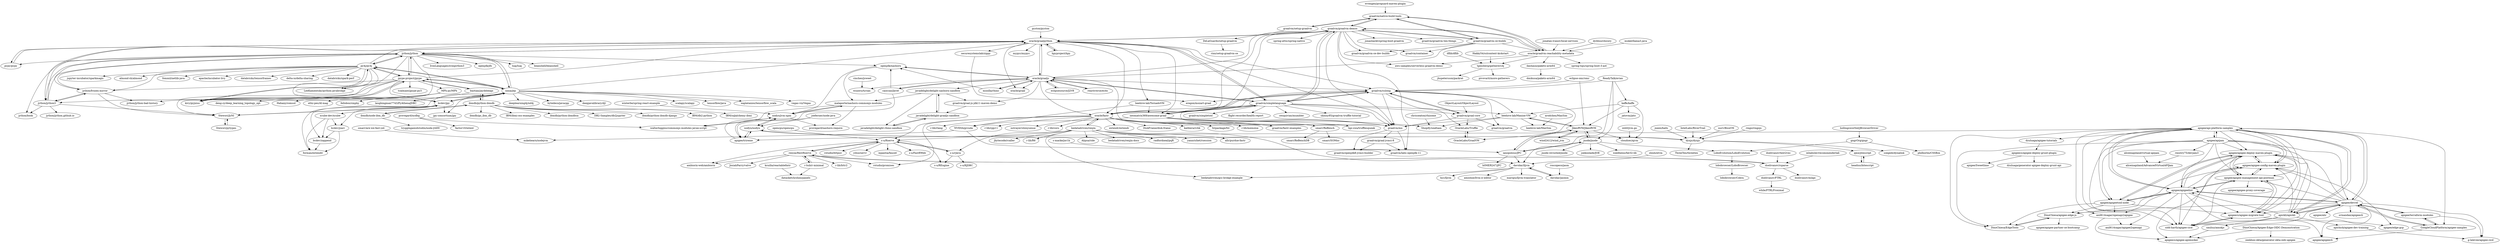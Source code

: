 digraph G {
"wvengen/proguard-maven-plugin" -> "graalvm/native-build-tools" ["e"=1]
"py4j/py4j" -> "jpype-project/jpype"
"py4j/py4j" -> "ninia/jep"
"py4j/py4j" -> "kivy/pyjnius" ["e"=1]
"py4j/py4j" -> "bcdev/jpy"
"py4j/py4j" -> "jython/frozen-mirror"
"py4j/py4j" -> "oracle/graalpython"
"py4j/py4j" -> "almond-sh/almond" ["e"=1]
"py4j/py4j" -> "jython/jython"
"py4j/py4j" -> "fommil/netlib-java" ["e"=1]
"py4j/py4j" -> "apache/incubator-livy" ["e"=1]
"py4j/py4j" -> "LeeKamentsky/python-javabridge"
"py4j/py4j" -> "databricks/tensorframes" ["e"=1]
"py4j/py4j" -> "delta-io/delta-sharing" ["e"=1]
"py4j/py4j" -> "databricks/spark-perf" ["e"=1]
"py4j/py4j" -> "jupyter-incubator/sparkmagic" ["e"=1]
"mozilla/rhino" -> "oracle/graaljs" ["e"=1]
"mozilla/rhino" -> "openjdk/nashorn" ["e"=1]
"baztian/jaydebeapi" -> "jpype-project/jpype"
"baztian/jaydebeapi" -> "laughingman7743/PyAthenaJDBC" ["e"=1]
"baztian/jaydebeapi" -> "ibmdb/python-ibmdb"
"oracle/graaljs" -> "oracle/graalpython"
"oracle/graaljs" -> "openjdk/nashorn"
"oracle/graaljs" -> "reactiverse/es4x" ["e"=1]
"oracle/graaljs" -> "graalvm/simplelanguage"
"oracle/graaljs" -> "eclipsesource/J2V8" ["e"=1]
"oracle/graaljs" -> "mozilla/rhino" ["e"=1]
"oracle/graaljs" -> "oracle/graal" ["e"=1]
"oracle/graaljs" -> "caoccao/Javet" ["e"=1]
"oracle/graaljs" -> "oracle/fastr"
"oracle/graaljs" -> "graalvm/graal-js-jdk11-maven-demo"
"oracle/graaljs" -> "graalvm/mx"
"oracle/graaljs" -> "graalvm/graalvm-demos"
"oracle/graaljs" -> "wizawu/tyrian"
"oracle/graaljs" -> "javadelight/delight-nashorn-sandbox"
"oracle/graaljs" -> "graalvm/sulong"
"dflib/dflib" -> "tginsberg/gatherers4j" ["e"=1]
"opencpu/opencpu" -> "s-u/Rserve" ["e"=1]
"jneen/balls" -> "dynjs/dynjs" ["e"=1]
"ninia/jep" -> "bcdev/jpy"
"ninia/jep" -> "py4j/py4j"
"ninia/jep" -> "scalapy/scalapy" ["e"=1]
"ninia/jep" -> "jpype-project/jpype"
"ninia/jep" -> "kivy/pyjnius" ["e"=1]
"ninia/jep" -> "jython/jython"
"ninia/jep" -> "Stewori/JyNI"
"ninia/jep" -> "oracle/graalpython"
"ninia/jep" -> "jpy-consortium/jpy"
"ninia/jep" -> "tensorflow/java" ["e"=1]
"ninia/jep" -> "eaplatanios/tensorflow_scala" ["e"=1]
"ninia/jep" -> "vegas-viz/Vegas" ["e"=1]
"ninia/jep" -> "deeplearning4j/nd4j" ["e"=1]
"ninia/jep" -> "bytedeco/javacpp" ["e"=1]
"ninia/jep" -> "deepjavalibrary/djl" ["e"=1]
"Stewori/JyNI" -> "bcdev/jpy"
"Stewori/JyNI" -> "Stewori/pytypes" ["e"=1]
"reactiverse/es4x" -> "oracle/graaljs" ["e"=1]
"bcdev/jpy" -> "bcdev/jzarr"
"bcdev/jpy" -> "forman/extendit"
"bcdev/jpy" -> "Stewori/JyNI"
"bcdev/jpy" -> "bcdev/zappend"
"bcdev/jpy" -> "jpy-consortium/jpy"
"bcdev/jpy" -> "xcube-dev/xcube" ["e"=1]
"bcdev/jpy" -> "ninia/jep"
"rexyai/RestRserve" -> "s-u/Rserve"
"rexyai/RestRserve" -> "dselivanov/rsparse"
"rexyai/RestRserve" -> "ambiorix-web/ambiorix" ["e"=1]
"rexyai/RestRserve" -> "r-hub/r-minimal"
"rexyai/RestRserve" -> "r-lib/httr2" ["e"=1]
"rexyai/RestRserve" -> "rstudio/promises" ["e"=1]
"rexyai/RestRserve" -> "JosiahParry/valve" ["e"=1]
"hpyproject/hpy" -> "oracle/graalpython" ["e"=1]
"oracle/graalpython" -> "oracle/graaljs"
"oracle/graalpython" -> "jython/jython3"
"oracle/graalpython" -> "oracle/fastr"
"oracle/graalpython" -> "graalvm/sulong"
"oracle/graalpython" -> "graalvm/simplelanguage"
"oracle/graalpython" -> "jython/jython"
"oracle/graalpython" -> "hpyproject/hpy" ["e"=1]
"oracle/graalpython" -> "securesystemslab/zippy"
"oracle/graalpython" -> "neomatrix369/awesome-graal"
"oracle/graalpython" -> "graalvm/mx"
"oracle/graalpython" -> "beehive-lab/TornadoVM" ["e"=1]
"oracle/graalpython" -> "graalvm/graalvm-demos"
"oracle/graalpython" -> "oracle/graal" ["e"=1]
"oracle/graalpython" -> "mypyc/mypyc" ["e"=1]
"oracle/graalpython" -> "pypy/pypy" ["e"=1]
"kaffe/kaffe" -> "jatovm/jato"
"kaffe/kaffe" -> "JikesRVM/JikesRVM"
"kaffe/kaffe" -> "beehive-lab/Maxine-VM"
"kaffe/kaffe" -> "cloudsec/ajvm"
"jnode/jnode" -> "ianopolous/JPC"
"jnode/jnode" -> "jnode-revisited/jnode"
"jnode/jnode" -> "JikesRVM/JikesRVM"
"jnode/jnode" -> "joekoolade/JOE"
"jnode/jnode" -> "LoboEvolution/LoboEvolution"
"jnode/jnode" -> "waldheinz/fat32-lib"
"qmx/jitescript" -> "headius/bitescript"
"beehive-lab/TornadoVM" -> "NVIDIA/grcuda" ["e"=1]
"beehive-lab/TornadoVM" -> "neomatrix369/awesome-graal" ["e"=1]
"s-u/Rserve" -> "rexyai/RestRserve"
"s-u/Rserve" -> "s-u/REngine"
"s-u/Rserve" -> "s-u/rJava"
"s-u/Rserve" -> "rstudio/httpuv" ["e"=1]
"s-u/Rserve" -> "yihui/servr" ["e"=1]
"s-u/Rserve" -> "ixpantia/faucet" ["e"=1]
"s-u/Rserve" -> "ambiorix-web/ambiorix" ["e"=1]
"s-u/Rserve" -> "s-u/FastRWeb"
"ObjectLayout/ObjectLayout" -> "graalvm/graal-core" ["e"=1]
"graalvm/graalvm-demos" -> "graalvm/native-build-tools"
"graalvm/graalvm-demos" -> "neomatrix369/awesome-graal"
"graalvm/graalvm-demos" -> "graalvm/mx"
"graalvm/graalvm-demos" -> "graalvm/simplelanguage"
"graalvm/graalvm-demos" -> "oracle/graalvm-reachability-metadata"
"graalvm/graalvm-demos" -> "graalvm/graalvm-ce-dev-builds"
"graalvm/graalvm-demos" -> "graalvm/graalvm-ce-builds" ["e"=1]
"graalvm/graalvm-demos" -> "jonashackt/spring-boot-graalvm"
"graalvm/graalvm-demos" -> "oracle/fastr"
"graalvm/graalvm-demos" -> "graalvm/labs-openjdk-11"
"graalvm/graalvm-demos" -> "graalvm/container"
"graalvm/graalvm-demos" -> "oracle/graalpython"
"graalvm/graalvm-demos" -> "graalvm/graalvm-ten-things"
"graalvm/graalvm-demos" -> "spring-attic/spring-native" ["e"=1]
"graalvm/graalvm-demos" -> "aws-samples/serverless-graalvm-demo" ["e"=1]
"s-u/rJava" -> "s-u/Rserve"
"s-u/rJava" -> "s-u/RJDBC"
"s-u/rJava" -> "s-u/REngine"
"ibmdb/node-ibm_db" -> "tryggingamidstodin/node-jt400"
"ibmdb/node-ibm_db" -> "ibmdb/python-ibmdb"
"apigee/apigee-deploy-maven-plugin" -> "apigee/apigee-config-maven-plugin"
"apigee/apigee-deploy-maven-plugin" -> "apigee/apigeelint"
"apigee/apigee-deploy-maven-plugin" -> "apigee/apigeetool-node"
"apigee/apigee-deploy-maven-plugin" -> "apigee/apigee-management-api-postman"
"apigee/apigee-deploy-maven-plugin" -> "sidd-harth/apigee-cicd"
"apigee/apigee-deploy-maven-plugin" -> "apigeecs/apigee-migrate-tool"
"smarr/ReBench" -> "smarr/SOMns"
"smarr/ReBench" -> "smarr/ReBenchDB"
"xcube-dev/xcube" -> "bcdev/zappend" ["e"=1]
"xcube-dev/xcube" -> "bcdev/jzarr" ["e"=1]
"xcube-dev/xcube" -> "forman/extendit" ["e"=1]
"nodyn/jvm-npm" -> "malaporte/nashorn-commonjs-modules"
"nodyn/jvm-npm" -> "walterhiggins/commonjs-modules-javax-script"
"nodyn/jvm-npm" -> "nodyn/nodyn"
"nodyn/jvm-npm" -> "provegard/nashorn-require"
"sidd-harth/apigee-cicd" -> "apigeecs/apigee-migrate-tool"
"graalvm/graal-js-jdk11-maven-demo" -> "javadelight/delight-graaljs-sandbox"
"wind2412/wind_jvm" -> "JikesRVM/JikesRVM" ["e"=1]
"aliceinapiland/virtual-apijam" -> "aliceinapiland/AdvancedVirtualAPIJam"
"bcdev/jzarr" -> "forman/extendit"
"bcdev/jzarr" -> "bcdev/zappend"
"javadelight/delight-graaljs-sandbox" -> "javadelight/delight-rhino-sandbox"
"javadelight/delight-graaljs-sandbox" -> "javadelight/delight-nashorn-sandbox"
"graalvm/graal-jvmci-8" -> "graalvm/openjdk8-jvmci-builder"
"graalvm/graal-jvmci-8" -> "graalvm/labs-openjdk-11"
"apichick/apigee-dev-training" -> "g-lalevee/apigee-cicd"
"LoboEvolution/LoboEvolution" -> "lobobrowser/LoboBrowser"
"graalvm/graalvm-ce-builds" -> "graalvm/native-build-tools" ["e"=1]
"graalvm/graalvm-ce-builds" -> "graalvm/graalvm-demos" ["e"=1]
"graalvm/graalvm-ce-builds" -> "graalvm/container" ["e"=1]
"graalvm/graalvm-ce-builds" -> "graalvm/graalvm-ce-dev-builds" ["e"=1]
"graalvm/graalvm-ce-builds" -> "oracle/graalvm-reachability-metadata" ["e"=1]
"graalvm/graalvm-ce-builds" -> "oracle/graaljs" ["e"=1]
"hollingsworthd/jBrowserDriver" -> "gngrOrg/gngr" ["e"=1]
"zxh0/jvm.go" -> "cloudsec/ajvm" ["e"=1]
"jython/jython" -> "jython/jython3"
"jython/jython" -> "jython/frozen-mirror"
"jython/jython" -> "oracle/graalpython"
"jython/jython" -> "ninia/jep"
"jython/jython" -> "jython/jython-bad-history"
"jython/jython" -> "IronLanguages/ironpython3" ["e"=1]
"jython/jython" -> "openjdk/jfx" ["e"=1]
"jython/jython" -> "jython/book"
"jython/jython" -> "luaj/luaj" ["e"=1]
"jython/jython" -> "kivy/pyjnius" ["e"=1]
"jython/jython" -> "jpype-project/jpype"
"jython/jython" -> "py4j/py4j"
"jython/jython" -> "openjdk/nashorn"
"jython/jython" -> "beanshell/beanshell" ["e"=1]
"jython/jython" -> "pypy/pypy" ["e"=1]
"IntelLabs/RiverTrail" -> "dynjs/dynjs" ["e"=1]
"Hakky54/sslcontext-kickstart" -> "tginsberg/gatherers4j" ["e"=1]
"r-hub/r-minimal" -> "rexyai/RestRserve"
"r-hub/r-minimal" -> "datasketch/shinypanels"
"MPh-py/MPh" -> "fellobos/cmphy"
"MPh-py/MPh" -> "deng-cy/deep_learning_topology_opt" ["e"=1]
"MPh-py/MPh" -> "Hahany/comsol"
"MPh-py/MPh" -> "ethz-pes/AI-mag" ["e"=1]
"apigee/apigeetool-node" -> "DinoChiesa/EdgeTools"
"apigee/apigeetool-node" -> "DinoChiesa/apigee-edge-js"
"apigee/apigeetool-node" -> "apigee/apigee-deploy-maven-plugin"
"apigee/apigeetool-node" -> "apigee/apigeelint"
"apigee/apigeetool-node" -> "anil614sagar/openapi2apigee"
"apigee/apigeetool-node" -> "apigeecs/apigee-migrate-tool"
"apigee/apigeetool-node" -> "apigee/apigee-config-maven-plugin"
"nurv/BicaVM" -> "dynjs/dynjs" ["e"=1]
"eclipsesource/J2V8" -> "oracle/graaljs" ["e"=1]
"jython/frozen-mirror" -> "jython/jython3"
"jython/frozen-mirror" -> "Stewori/JyNI"
"jython/frozen-mirror" -> "jython/jython"
"jython/frozen-mirror" -> "jython/jython-bad-history"
"NVIDIA/grcuda" -> "graalvm/labs-openjdk-11"
"NVIDIA/grcuda" -> "mikehearn/nodejvm"
"dynjs/dynjs" -> "nodyn/nodyn"
"dynjs/dynjs" -> "qmx/jitescript"
"dynjs/dynjs" -> "szegedi/dynalink"
"dynjs/dynjs" -> "ThreeTen/threeten"
"apickli/apickli" -> "apigee/apigee-deploy-maven-plugin"
"apickli/apickli" -> "apigee/api-platform-samples"
"apickli/apickli" -> "apigee/devrel"
"apickli/apickli" -> "apigee/apigeelint"
"apickli/apickli" -> "apigee/apigee-config-maven-plugin"
"apickli/apickli" -> "sauliuz/amokjs"
"apickli/apickli" -> "apichick/apigee-dev-training"
"apickli/apickli" -> "sidd-harth/apigee-cicd"
"apigee/devrel" -> "GoogleCloudPlatform/apigee-samples"
"apigee/devrel" -> "apigee/apigeelint"
"apigee/devrel" -> "apigee/apigeecli"
"apigee/devrel" -> "apigee/terraform-modules"
"apigee/devrel" -> "sidd-harth/apigee-cicd"
"apigee/devrel" -> "apigee/ahr"
"apigee/devrel" -> "DinoChiesa/apigee-edge-js"
"apigee/devrel" -> "apigee/apigee-management-api-postman"
"apigee/devrel" -> "apigeecs/apigee-migrate-tool"
"apigee/devrel" -> "apigee/api-platform-samples"
"apigee/devrel" -> "apigee/apigee-deploy-maven-plugin"
"apigee/devrel" -> "apigee/apigee-config-maven-plugin"
"apigee/devrel" -> "g-lalevee/apigee-cicd"
"apigee/devrel" -> "apickli/apickli"
"apigee/devrel" -> "srinandan/apigeecli"
"gngrOrg/gngr" -> "philborlin/CSSBox"
"gngrOrg/gngr" -> "LoboEvolution/LoboEvolution"
"dzuluaga/apigee-tutorials" -> "apigeecs/apigee-deploy-grunt-plugin"
"lobobrowser/LoboBrowser" -> "lobobrowser/Cobra"
"apigeecs/apigee-deploy-grunt-plugin" -> "apigee/Sweetlime"
"apigeecs/apigee-deploy-grunt-plugin" -> "dzuluaga/generator-apigee-deploy-grunt-api"
"OracleLabs/GraalVM" -> "OracleLabs/Truffle"
"DeLaGuardo/setup-graalvm" -> "rinx/setup-graalvm-ce"
"cincheo/jsweet" -> "wizawu/tyrian" ["e"=1]
"kcuilla/reactablefmtr" -> "datasketch/shinypanels" ["e"=1]
"pyston/pyston" -> "oracle/graalpython" ["e"=1]
"joeferner/node-java" -> "apigee/trireme" ["e"=1]
"joeferner/node-java" -> "nodyn/nodyn" ["e"=1]
"openjdk/nashorn" -> "oracle/graaljs"
"openjdk/nashorn" -> "nodyn/jvm-npm"
"openjdk/nashorn" -> "malaporte/nashorn-commonjs-modules"
"chrisseaton/rhizome" -> "Shopify/seafoam" ["e"=1]
"winterbe/spring-react-example" -> "nodyn/jvm-npm" ["e"=1]
"ibmdb/python-ibmdb" -> "ibmdb/python-ibmdbsa"
"ibmdb/python-ibmdb" -> "DB2-Samples/db2jupyter"
"ibmdb/python-ibmdb" -> "ibmdb/python-ibmdb-django"
"ibmdb/python-ibmdb" -> "ibmdb/node-ibm_db"
"ibmdb/python-ibmdb" -> "IBM/db2-python"
"ibmdb/python-ibmdb" -> "IBM/sqlalchemy-ibmi"
"ibmdb/python-ibmdb" -> "ibmdb/go_ibm_db" ["e"=1]
"ibmdb/python-ibmdb" -> "IBM/ibmi-oss-examples" ["e"=1]
"ibmdb/python-ibmdb" -> "baztian/jaydebeapi"
"jonatan-ivanov/local-services" -> "oracle/graalvm-reachability-metadata" ["e"=1]
"jython/jython3" -> "jython/frozen-mirror"
"jython/jython3" -> "jython/jython"
"jython/jython3" -> "jython/book"
"jython/jython3" -> "Stewori/JyNI"
"jython/jython3" -> "oracle/graalpython"
"jython/jython3" -> "jython/jython.github.io" ["e"=1]
"davidar/jasmin" -> "davidar/lljvm"
"davidar/lljvm" -> "davidar/jasmin"
"davidar/lljvm" -> "maropu/lljvm-translator"
"davidar/lljvm" -> "hyc/lljvm"
"davidar/lljvm" -> "bedatadriven/gcc-bridge-example"
"davidar/lljvm" -> "amishne/llvm-ir-editor"
"caoccao/Javet" -> "oracle/graaljs" ["e"=1]
"caoccao/Javet" -> "openjdk/nashorn" ["e"=1]
"caoccao/Javet" -> "apigee/trireme" ["e"=1]
"graalvm/native-build-tools" -> "oracle/graalvm-reachability-metadata"
"graalvm/native-build-tools" -> "graalvm/setup-graalvm"
"graalvm/native-build-tools" -> "graalvm/graalvm-demos"
"graalvm/native-build-tools" -> "graalvm/graalvm-ce-builds" ["e"=1]
"graalvm/simplelanguage" -> "graalvm/sulong"
"graalvm/simplelanguage" -> "graalvm/mx"
"graalvm/simplelanguage" -> "cesquivias/mumbler"
"graalvm/simplelanguage" -> "neomatrix369/awesome-graal"
"graalvm/simplelanguage" -> "skinny85/graalvm-truffle-tutorial"
"graalvm/simplelanguage" -> "graalvm/graal-core"
"graalvm/simplelanguage" -> "oracle/graaljs"
"graalvm/simplelanguage" -> "graalvm/graalvm-demos"
"graalvm/simplelanguage" -> "graalvm/simpletool"
"graalvm/simplelanguage" -> "oracle/graalpython"
"graalvm/simplelanguage" -> "oracle/fastr"
"graalvm/simplelanguage" -> "flight-recorder/health-report" ["e"=1]
"graalvm/simplelanguage" -> "beehive-lab/Maxine-VM"
"graalvm/simplelanguage" -> "hpi-swa/trufflesqueak" ["e"=1]
"headius/bitescript" -> "qmx/jitescript"
"apigeecs/apigee-migrate-tool" -> "sidd-harth/apigee-cicd"
"apigeecs/apigee-migrate-tool" -> "apigee/apigee-management-api-postman"
"apigeecs/apigee-migrate-tool" -> "apigee/edge-gcp"
"sauliuz/amokjs" -> "apigeecs/apigee-apimocker"
"DinoChiesa/EdgeTools" -> "DinoChiesa/apigee-edge-js"
"OracleLabs/Truffle" -> "OracleLabs/GraalVM"
"dashaun/paketo-arm64" -> "dmikusa/paketo-arm64"
"JikesRVM/JikesRVM" -> "beehive-lab/Maxine-VM"
"JikesRVM/JikesRVM" -> "wind2412/wind_jvm" ["e"=1]
"JikesRVM/JikesRVM" -> "ianopolous/JPC"
"JikesRVM/JikesRVM" -> "jnode/jnode"
"JikesRVM/JikesRVM" -> "cloudsec/ajvm"
"apigee/apigee-management-api-postman" -> "apigeecs/apigee-migrate-tool"
"apigee/apigee-management-api-postman" -> "apigee/apigee-config-maven-plugin"
"apigee/apigee-management-api-postman" -> "apigee/apigee-proxy-coverage"
"apigee/apigee-management-api-postman" -> "apigee/apigee-deploy-maven-plugin"
"apigee/apigee-management-api-postman" -> "apigee/apigeelint"
"apigee/apigee-management-api-postman" -> "sidd-harth/apigee-cicd"
"dselivanov/text2vec" -> "dselivanov/rsparse" ["e"=1]
"ReadyTalk/avian" -> "graalvm/sulong" ["e"=1]
"ReadyTalk/avian" -> "kaffe/kaffe" ["e"=1]
"ReadyTalk/avian" -> "jnode/jnode" ["e"=1]
"ReadyTalk/avian" -> "davidar/lljvm" ["e"=1]
"smarr/are-we-fast-yet" -> "mikehearn/nodejvm"
"nodyn/nodyn" -> "dynjs/dynjs"
"nodyn/nodyn" -> "nodyn/jvm-npm"
"nodyn/nodyn" -> "apigee/trireme"
"graalvm/sulong" -> "graalvm/graal-core"
"graalvm/sulong" -> "graalvm/graalvm"
"graalvm/sulong" -> "graalvm/simplelanguage"
"graalvm/sulong" -> "OracleLabs/Truffle"
"graalvm/sulong" -> "OracleLabs/GraalVM"
"graalvm/sulong" -> "graalvm/mx"
"graalvm/sulong" -> "oracle/fastr"
"graalvm/sulong" -> "neomatrix369/awesome-graal"
"graalvm/sulong" -> "eregon/mozart-graal"
"graalvm/sulong" -> "beehive-lab/Maxine-VM"
"roscopeco/jasm" -> "davidar/jasmin"
"javadelight/delight-nashorn-sandbox" -> "javadelight/delight-graaljs-sandbox"
"javadelight/delight-nashorn-sandbox" -> "malaporte/nashorn-commonjs-modules"
"javadelight/delight-nashorn-sandbox" -> "graalvm/graal-js-jdk11-maven-demo"
"javadelight/delight-nashorn-sandbox" -> "javadelight/delight-rhino-sandbox"
"graalvm/setup-graalvm" -> "DeLaGuardo/setup-graalvm"
"graalvm/setup-graalvm" -> "graalvm/native-build-tools"
"oracle/fastr" -> "r-lib/coro" ["e"=1]
"oracle/fastr" -> "extendr/extendr" ["e"=1]
"oracle/fastr" -> "graalvm/fastr-examples"
"oracle/fastr" -> "graalvm/sulong"
"oracle/fastr" -> "DiskFrame/disk.frame" ["e"=1]
"oracle/fastr" -> "kalibera/rchk"
"oracle/fastr" -> "fstpackage/fst" ["e"=1]
"oracle/fastr" -> "r-lib/memoise" ["e"=1]
"oracle/fastr" -> "bedatadriven/renjin"
"oracle/fastr" -> "rstudio/promises" ["e"=1]
"oracle/fastr" -> "graalvm/mx"
"oracle/fastr" -> "r-lib/rlang" ["e"=1]
"oracle/fastr" -> "r-lib/cpp11" ["e"=1]
"oracle/fastr" -> "nstrayer/shinysense" ["e"=1]
"oracle/fastr" -> "s-u/Rserve"
"ianopolous/JPC" -> "jnode/jnode"
"ianopolous/JPC" -> "h0MER247/jPC"
"ianopolous/JPC" -> "JikesRVM/JikesRVM"
"ianopolous/JPC" -> "davidar/lljvm"
"apigee/terraform-modules" -> "GoogleCloudPlatform/apigee-samples"
"apigee/terraform-modules" -> "apigee/devrel"
"apigee/terraform-modules" -> "g-lalevee/apigee-cicd"
"javadelight/delight-rhino-sandbox" -> "javadelight/delight-graaljs-sandbox"
"anil614sagar/openapi2apigee" -> "anil614sagar/apigee2openapi"
"anil614sagar/openapi2apigee" -> "apigeecs/apigee-apimocker"
"kivy/pyjnius" -> "jpype-project/jpype" ["e"=1]
"kivy/pyjnius" -> "py4j/py4j" ["e"=1]
"kivy/pyjnius" -> "ninia/jep" ["e"=1]
"jpype-project/jpype" -> "py4j/py4j"
"jpype-project/jpype" -> "kivy/pyjnius" ["e"=1]
"jpype-project/jpype" -> "baztian/jaydebeapi"
"jpype-project/jpype" -> "ninia/jep"
"jpype-project/jpype" -> "LeeKamentsky/python-javabridge"
"jpype-project/jpype" -> "bcdev/jpy"
"jpype-project/jpype" -> "jython/jython3"
"jpype-project/jpype" -> "jython/frozen-mirror"
"jpype-project/jpype" -> "tcalmant/jpype-py3"
"jpype-project/jpype" -> "Stewori/JyNI"
"jpype-project/jpype" -> "oracle/graalpython"
"jpype-project/jpype" -> "MPh-py/MPh"
"jpype-project/jpype" -> "jython/jython"
"GoogleCloudPlatform/apigee-samples" -> "apigee/devrel"
"GoogleCloudPlatform/apigee-samples" -> "apigee/terraform-modules"
"GoogleCloudPlatform/apigee-samples" -> "apigee/apigeecli"
"eclipse-omr/omr" -> "graalvm/sulong" ["e"=1]
"eclipse-omr/omr" -> "JikesRVM/JikesRVM" ["e"=1]
"graalvm/mx" -> "graalvm/openjdk8-jvmci-builder"
"graalvm/mx" -> "graalvm/graal-jvmci-8"
"graalvm/mx" -> "graalvm/labs-openjdk-11"
"ringo/ringojs" -> "dynjs/dynjs" ["e"=1]
"oracle/graalvm-reachability-metadata" -> "graalvm/native-build-tools"
"oracle/graalvm-reachability-metadata" -> "dashaun/paketo-arm64"
"oracle/graalvm-reachability-metadata" -> "graalvm/graalvm-demos"
"oracle/graalvm-reachability-metadata" -> "tginsberg/gatherers4j"
"oracle/graalvm-reachability-metadata" -> "spring-tips/spring-boot-3-aot"
"oracle/graalvm-reachability-metadata" -> "aws-samples/serverless-graalvm-demo" ["e"=1]
"mhahsler/recommenderlab" -> "dselivanov/rsparse"
"apigee/api-platform-samples" -> "apigee/devrel"
"apigee/api-platform-samples" -> "apigee/apigeelint"
"apigee/api-platform-samples" -> "apigee/apigee-deploy-maven-plugin"
"apigee/api-platform-samples" -> "apickli/apickli"
"apigee/api-platform-samples" -> "apigee/apigee-config-maven-plugin"
"apigee/api-platform-samples" -> "apigeecs/apigee-migrate-tool"
"apigee/api-platform-samples" -> "apigee/apijam"
"apigee/api-platform-samples" -> "apigee/apigee-management-api-postman"
"apigee/api-platform-samples" -> "apigee/apigeetool-node"
"apigee/api-platform-samples" -> "dzuluaga/apigee-tutorials"
"apigee/api-platform-samples" -> "DinoChiesa/EdgeTools"
"apigee/api-platform-samples" -> "GoogleCloudPlatform/apigee-samples"
"apigee/api-platform-samples" -> "anil614sagar/openapi2apigee"
"apigee/api-platform-samples" -> "sidd-harth/apigee-cicd"
"apigee/api-platform-samples" -> "apigee/trireme"
"graalvm/graal-core" -> "graalvm/sulong"
"graalvm/graal-core" -> "graalvm/graalvm"
"graalvm/graal-core" -> "graalvm/mx"
"graalvm/graal-core" -> "OracleLabs/Truffle"
"malaporte/nashorn-commonjs-modules" -> "nodyn/jvm-npm"
"malaporte/nashorn-commonjs-modules" -> "walterhiggins/commonjs-modules-javax-script"
"malaporte/nashorn-commonjs-modules" -> "provegard/nashorn-require"
"apigee/apigee-config-maven-plugin" -> "apigee/apigee-deploy-maven-plugin"
"apigee/apigee-config-maven-plugin" -> "apigee/apigee-management-api-postman"
"apigee/apigee-config-maven-plugin" -> "apigeecs/apigee-apimocker"
"apigee/apigee-config-maven-plugin" -> "apigee/edge-gcp"
"apigee/apigeelint" -> "apigee/apigee-deploy-maven-plugin"
"apigee/apigeelint" -> "apigee/devrel"
"apigee/apigeelint" -> "apigee/apigeetool-node"
"apigee/apigeelint" -> "apigee/apigee-config-maven-plugin"
"apigee/apigeelint" -> "apigee/apigee-management-api-postman"
"apigee/apigeelint" -> "apigeecs/apigee-migrate-tool"
"apigee/apigeelint" -> "sidd-harth/apigee-cicd"
"apigee/apigeelint" -> "DinoChiesa/apigee-edge-js"
"apigee/apigeelint" -> "apigee/apigeecli"
"apigee/apigeelint" -> "anil614sagar/openapi2apigee"
"apigee/apigeelint" -> "anil614sagar/apigee2openapi"
"apigee/apigeelint" -> "apigee/api-platform-samples"
"shinh/elvm" -> "davidar/lljvm" ["e"=1]
"Stewori/pytypes" -> "Stewori/JyNI" ["e"=1]
"dylibso/chicory" -> "oracle/graalvm-reachability-metadata" ["e"=1]
"securesystemslab/zippy" -> "eregon/mozart-graal"
"DinoChiesa/Apigee-Edge-OIDC-Demonstration" -> "apigeecs/apigee-apimocker"
"DinoChiesa/Apigee-Edge-OIDC-Demonstration" -> "zeekhoo-okta/generator-okta-oidc-apigee"
"s-macke/jor1k" -> "ianopolous/JPC" ["e"=1]
"pypy/pypy" -> "oracle/graalpython" ["e"=1]
"mukel/llama3.java" -> "oracle/graalvm-reachability-metadata" ["e"=1]
"bedatadriven/renjin" -> "yannrichet/rsession"
"bedatadriven/renjin" -> "allr/purdue-fastr"
"bedatadriven/renjin" -> "s-u/Rserve"
"bedatadriven/renjin" -> "oracle/fastr"
"bedatadriven/renjin" -> "jbytecode/rcaller"
"bedatadriven/renjin" -> "s-u/rJava"
"bedatadriven/renjin" -> "r-lib/R6" ["e"=1]
"bedatadriven/renjin" -> "Alipsa/ride"
"bedatadriven/renjin" -> "bedatadriven/renjin-docs"
"bedatadriven/renjin" -> "bedatadriven/gcc-bridge-example"
"bedatadriven/renjin" -> "radfordneal/pqR"
"bedatadriven/renjin" -> "davidar/lljvm"
"apigee/trireme" -> "nodyn/nodyn"
"apigee/trireme" -> "nodyn/jvm-npm"
"bcdev/zappend" -> "forman/extendit"
"tginsberg/gatherers4j" -> "pivovarit/more-gatherers"
"tginsberg/gatherers4j" -> "jhspetersson/packrat"
"provegard/ncdbg" -> "factor10/intent"
"provegard/ncdbg" -> "walterhiggins/commonjs-modules-javax-script"
"dselivanov/FTRL" -> "while/FTRLProximal"
"DinoChiesa/apigee-edge-js" -> "DinoChiesa/EdgeTools"
"DinoChiesa/apigee-edge-js" -> "apigee/apigee-partner-se-bootcamp"
"beehive-lab/Maxine-VM" -> "JikesRVM/JikesRVM"
"beehive-lab/Maxine-VM" -> "graalvm/mx"
"beehive-lab/Maxine-VM" -> "beehive-lab/MaxSim"
"beehive-lab/Maxine-VM" -> "Shopify/seafoam"
"apigee/apijam" -> "apigee/api-platform-samples"
"apigee/apijam" -> "apigee/apigee-config-maven-plugin"
"apigee/apijam" -> "apigee/apigee-deploy-maven-plugin"
"apigee/apijam" -> "rmistry75/devjam3"
"apigee/apijam" -> "apigee/apigeetool-node"
"apigee/apijam" -> "DinoChiesa/EdgeTools"
"apigee/apijam" -> "apigee/devrel"
"apigee/apijam" -> "apickli/apickli"
"apigee/apijam" -> "apigee/apigeelint"
"apigee/apijam" -> "apigee/apigee-management-api-postman"
"apigee/apijam" -> "sidd-harth/apigee-cicd"
"arodchen/MaxSim" -> "beehive-lab/MaxSim"
"neomatrix369/awesome-graal" -> "Shopify/seafoam"
"neomatrix369/awesome-graal" -> "NVIDIA/grcuda"
"neomatrix369/awesome-graal" -> "graalvm/mx"
"neomatrix369/awesome-graal" -> "smarr/ReBench"
"neomatrix369/awesome-graal" -> "graalvm/fastr-examples"
"neomatrix369/awesome-graal" -> "hpi-swa/trufflesqueak" ["e"=1]
"neomatrix369/awesome-graal" -> "graalvm/simplelanguage"
"rmistry75/devjam3" -> "aliceinapiland/AdvancedVirtualAPIJam"
"dselivanov/rsparse" -> "dselivanov/FTRL"
"dselivanov/rsparse" -> "rexyai/RestRserve"
"dselivanov/rsparse" -> "dselivanov/mlapi"
"wvengen/proguard-maven-plugin" ["l"="-34.597,-12.53", "c"=535]
"graalvm/native-build-tools" ["l"="-2.063,10.577"]
"py4j/py4j" ["l"="-1.896,10.62"]
"jpype-project/jpype" ["l"="-1.89,10.656"]
"ninia/jep" ["l"="-1.92,10.645"]
"kivy/pyjnius" ["l"="41.714,20.764", "c"=1040]
"bcdev/jpy" ["l"="-1.923,10.684"]
"jython/frozen-mirror" ["l"="-1.948,10.637"]
"oracle/graalpython" ["l"="-1.942,10.546"]
"almond-sh/almond" ["l"="-2.79,18.698", "c"=38]
"jython/jython" ["l"="-1.928,10.594"]
"fommil/netlib-java" ["l"="-2.444,17.266", "c"=455]
"apache/incubator-livy" ["l"="-2.557,17.074", "c"=455]
"LeeKamentsky/python-javabridge" ["l"="-1.854,10.641"]
"databricks/tensorframes" ["l"="-2.607,17.167", "c"=455]
"delta-io/delta-sharing" ["l"="-1.665,17.562", "c"=1046]
"databricks/spark-perf" ["l"="-2.486,14.764", "c"=43]
"jupyter-incubator/sparkmagic" ["l"="-2.639,17.119", "c"=455]
"mozilla/rhino" ["l"="56.987,-12.169", "c"=216]
"oracle/graaljs" ["l"="-1.968,10.447"]
"openjdk/nashorn" ["l"="-1.991,10.404"]
"baztian/jaydebeapi" ["l"="-1.864,10.733"]
"laughingman7743/PyAthenaJDBC" ["l"="11.654,-2.758", "c"=873]
"ibmdb/python-ibmdb" ["l"="-1.846,10.791"]
"reactiverse/es4x" ["l"="-5.25,11.704", "c"=928]
"graalvm/simplelanguage" ["l"="-1.975,10.486"]
"eclipsesource/J2V8" ["l"="57.058,-12.098", "c"=216]
"oracle/graal" ["l"="-2.649,11.987", "c"=15]
"caoccao/Javet" ["l"="56.898,-12.143", "c"=216]
"oracle/fastr" ["l"="-1.915,10.443"]
"graalvm/graal-js-jdk11-maven-demo" ["l"="-1.969,10.38"]
"graalvm/mx" ["l"="-1.959,10.496"]
"graalvm/graalvm-demos" ["l"="-2.005,10.528"]
"wizawu/tyrian" ["l"="-1.94,10.401"]
"javadelight/delight-nashorn-sandbox" ["l"="-1.993,10.361"]
"graalvm/sulong" ["l"="-1.935,10.475"]
"dflib/dflib" ["l"="-5.215,10.781", "c"=452]
"tginsberg/gatherers4j" ["l"="-2.148,10.56"]
"opencpu/opencpu" ["l"="40.524,35.238", "c"=51]
"s-u/Rserve" ["l"="-1.808,10.364"]
"jneen/balls" ["l"="2.532,-35.662", "c"=171]
"dynjs/dynjs" ["l"="-2.094,10.168"]
"scalapy/scalapy" ["l"="-2.721,18.848", "c"=38]
"Stewori/JyNI" ["l"="-1.94,10.666"]
"jpy-consortium/jpy" ["l"="-1.903,10.695"]
"tensorflow/java" ["l"="-5.748,15.333", "c"=1161]
"eaplatanios/tensorflow_scala" ["l"="-2.795,18.718", "c"=38]
"vegas-viz/Vegas" ["l"="-2.829,18.736", "c"=38]
"deeplearning4j/nd4j" ["l"="-5.295,10.622", "c"=452]
"bytedeco/javacpp" ["l"="-5.456,10.65", "c"=452]
"deepjavalibrary/djl" ["l"="45.833,2.384", "c"=574]
"Stewori/pytypes" ["l"="45.149,21.359", "c"=20]
"bcdev/jzarr" ["l"="-1.944,10.709"]
"forman/extendit" ["l"="-1.938,10.722"]
"bcdev/zappend" ["l"="-1.923,10.72"]
"xcube-dev/xcube" ["l"="40.587,25.41", "c"=420]
"rexyai/RestRserve" ["l"="-1.744,10.334"]
"dselivanov/rsparse" ["l"="-1.696,10.329"]
"ambiorix-web/ambiorix" ["l"="42.452,35.484", "c"=849]
"r-hub/r-minimal" ["l"="-1.73,10.304"]
"r-lib/httr2" ["l"="40.601,35.243", "c"=51]
"rstudio/promises" ["l"="40.519,35.155", "c"=51]
"JosiahParry/valve" ["l"="40.725,35.177", "c"=51]
"hpyproject/hpy" ["l"="45.176,21.118", "c"=20]
"jython/jython3" ["l"="-1.948,10.61"]
"securesystemslab/zippy" ["l"="-1.887,10.552"]
"neomatrix369/awesome-graal" ["l"="-1.937,10.506"]
"beehive-lab/TornadoVM" ["l"="-5.873,10.423", "c"=452]
"mypyc/mypyc" ["l"="45.125,21.094", "c"=20]
"pypy/pypy" ["l"="45.164,21.164", "c"=20]
"kaffe/kaffe" ["l"="-2.101,10.421"]
"jatovm/jato" ["l"="-2.144,10.435"]
"JikesRVM/JikesRVM" ["l"="-2.083,10.382"]
"beehive-lab/Maxine-VM" ["l"="-2.03,10.44"]
"cloudsec/ajvm" ["l"="-2.125,10.396"]
"jnode/jnode" ["l"="-2.121,10.343"]
"ianopolous/JPC" ["l"="-2.069,10.336"]
"jnode-revisited/jnode" ["l"="-2.129,10.315"]
"joekoolade/JOE" ["l"="-2.155,10.319"]
"LoboEvolution/LoboEvolution" ["l"="-2.205,10.326"]
"waldheinz/fat32-lib" ["l"="-2.154,10.348"]
"qmx/jitescript" ["l"="-2.144,10.164"]
"headius/bitescript" ["l"="-2.169,10.157"]
"NVIDIA/grcuda" ["l"="-1.87,10.525"]
"s-u/REngine" ["l"="-1.781,10.373"]
"s-u/rJava" ["l"="-1.808,10.387"]
"rstudio/httpuv" ["l"="40.416,35.113", "c"=51]
"yihui/servr" ["l"="42.319,35.595", "c"=849]
"ixpantia/faucet" ["l"="40.778,35.093", "c"=51]
"s-u/FastRWeb" ["l"="-1.789,10.341"]
"ObjectLayout/ObjectLayout" ["l"="-5.646,10.423", "c"=452]
"graalvm/graal-core" ["l"="-1.915,10.492"]
"oracle/graalvm-reachability-metadata" ["l"="-2.084,10.555"]
"graalvm/graalvm-ce-dev-builds" ["l"="-2.043,10.534"]
"graalvm/graalvm-ce-builds" ["l"="-2.623,11.923", "c"=15]
"jonashackt/spring-boot-graalvm" ["l"="-2.03,10.562"]
"graalvm/labs-openjdk-11" ["l"="-1.948,10.524"]
"graalvm/container" ["l"="-2.06,10.513"]
"graalvm/graalvm-ten-things" ["l"="-2.02,10.589"]
"spring-attic/spring-native" ["l"="-2.451,11.895", "c"=15]
"aws-samples/serverless-graalvm-demo" ["l"="-5.348,9.491", "c"=703]
"s-u/RJDBC" ["l"="-1.775,10.403"]
"ibmdb/node-ibm_db" ["l"="-1.863,10.828"]
"tryggingamidstodin/node-jt400" ["l"="-1.869,10.861"]
"apigee/apigee-deploy-maven-plugin" ["l"="-2.044,9.965"]
"apigee/apigee-config-maven-plugin" ["l"="-2.052,9.948"]
"apigee/apigeelint" ["l"="-2.059,9.97"]
"apigee/apigeetool-node" ["l"="-2.04,9.98"]
"apigee/apigee-management-api-postman" ["l"="-2.04,9.942"]
"sidd-harth/apigee-cicd" ["l"="-2.056,9.958"]
"apigeecs/apigee-migrate-tool" ["l"="-2.039,9.955"]
"smarr/ReBench" ["l"="-1.856,10.492"]
"smarr/SOMns" ["l"="-1.816,10.495"]
"smarr/ReBenchDB" ["l"="-1.833,10.481"]
"nodyn/jvm-npm" ["l"="-2.027,10.256"]
"malaporte/nashorn-commonjs-modules" ["l"="-2.015,10.308"]
"walterhiggins/commonjs-modules-javax-script" ["l"="-2.039,10.277"]
"nodyn/nodyn" ["l"="-2.052,10.192"]
"provegard/nashorn-require" ["l"="-2.018,10.28"]
"javadelight/delight-graaljs-sandbox" ["l"="-1.975,10.348"]
"wind2412/wind_jvm" ["l"="-3.201,11.194", "c"=15]
"aliceinapiland/virtual-apijam" ["l"="-1.945,9.879"]
"aliceinapiland/AdvancedVirtualAPIJam" ["l"="-1.962,9.9"]
"javadelight/delight-rhino-sandbox" ["l"="-1.988,10.333"]
"graalvm/graal-jvmci-8" ["l"="-1.972,10.529"]
"graalvm/openjdk8-jvmci-builder" ["l"="-1.981,10.514"]
"apichick/apigee-dev-training" ["l"="-2.091,9.913"]
"g-lalevee/apigee-cicd" ["l"="-2.097,9.93"]
"lobobrowser/LoboBrowser" ["l"="-2.23,10.298"]
"hollingsworthd/jBrowserDriver" ["l"="-1.944,-0.389", "c"=224]
"gngrOrg/gngr" ["l"="-2.256,10.333"]
"zxh0/jvm.go" ["l"="-3.06,11.667", "c"=15]
"jython/jython-bad-history" ["l"="-1.972,10.624"]
"IronLanguages/ironpython3" ["l"="-34.876,-1.369", "c"=8]
"openjdk/jfx" ["l"="0.162,10.068", "c"=220]
"jython/book" ["l"="-1.965,10.594"]
"luaj/luaj" ["l"="56.742,-12.359", "c"=216]
"beanshell/beanshell" ["l"="-50.756,11.877", "c"=974]
"IntelLabs/RiverTrail" ["l"="2.099,-34.349", "c"=156]
"Hakky54/sslcontext-kickstart" ["l"="-2.357,9.506", "c"=878]
"datasketch/shinypanels" ["l"="-1.716,10.273"]
"MPh-py/MPh" ["l"="-1.815,10.69"]
"fellobos/cmphy" ["l"="-1.781,10.69"]
"deng-cy/deep_learning_topology_opt" ["l"="62.679,-1.23", "c"=175]
"Hahany/comsol" ["l"="-1.789,10.715"]
"ethz-pes/AI-mag" ["l"="-4.471,21.417", "c"=276]
"DinoChiesa/EdgeTools" ["l"="-2.027,9.997"]
"DinoChiesa/apigee-edge-js" ["l"="-2.025,9.981"]
"anil614sagar/openapi2apigee" ["l"="-2.077,9.974"]
"nurv/BicaVM" ["l"="2.212,-34.304", "c"=156]
"mikehearn/nodejvm" ["l"="-1.799,10.539"]
"szegedi/dynalink" ["l"="-2.121,10.14"]
"ThreeTen/threeten" ["l"="-2.091,10.133"]
"apickli/apickli" ["l"="-2.066,9.939"]
"apigee/api-platform-samples" ["l"="-2.059,9.99"]
"apigee/devrel" ["l"="-2.074,9.956"]
"sauliuz/amokjs" ["l"="-2.073,9.907"]
"GoogleCloudPlatform/apigee-samples" ["l"="-2.097,9.963"]
"apigee/apigeecli" ["l"="-2.097,9.98"]
"apigee/terraform-modules" ["l"="-2.101,9.945"]
"apigee/ahr" ["l"="-2.115,9.953"]
"srinandan/apigeecli" ["l"="-2.064,9.918"]
"philborlin/CSSBox" ["l"="-2.285,10.334"]
"dzuluaga/apigee-tutorials" ["l"="-2.105,10.011"]
"apigeecs/apigee-deploy-grunt-plugin" ["l"="-2.139,10.013"]
"lobobrowser/Cobra" ["l"="-2.249,10.281"]
"apigee/Sweetlime" ["l"="-2.158,10.023"]
"dzuluaga/generator-apigee-deploy-grunt-api" ["l"="-2.159,10.005"]
"OracleLabs/GraalVM" ["l"="-1.89,10.46"]
"OracleLabs/Truffle" ["l"="-1.896,10.476"]
"DeLaGuardo/setup-graalvm" ["l"="-2.117,10.649"]
"rinx/setup-graalvm-ce" ["l"="-2.134,10.67"]
"cincheo/jsweet" ["l"="-11.323,4.993", "c"=983]
"kcuilla/reactablefmtr" ["l"="42.537,35.376", "c"=849]
"pyston/pyston" ["l"="45.111,21.047", "c"=20]
"joeferner/node-java" ["l"="-11.16,4.947", "c"=983]
"apigee/trireme" ["l"="-2.042,10.145"]
"chrisseaton/rhizome" ["l"="4.033,-37.612", "c"=1]
"Shopify/seafoam" ["l"="-2.002,10.474"]
"winterbe/spring-react-example" ["l"="25.648,-30.523", "c"=176]
"ibmdb/python-ibmdbsa" ["l"="-1.808,10.798"]
"DB2-Samples/db2jupyter" ["l"="-1.843,10.816"]
"ibmdb/python-ibmdb-django" ["l"="-1.822,10.78"]
"IBM/db2-python" ["l"="-1.826,10.828"]
"IBM/sqlalchemy-ibmi" ["l"="-1.823,10.808"]
"ibmdb/go_ibm_db" ["l"="3.268,-9.348", "c"=0]
"IBM/ibmi-oss-examples" ["l"="55.426,-12.598", "c"=25]
"jonatan-ivanov/local-services" ["l"="-2.026,11.82", "c"=15]
"jython/jython.github.io" ["l"="-18.985,-25.792", "c"=10]
"davidar/jasmin" ["l"="-1.921,10.251"]
"davidar/lljvm" ["l"="-1.94,10.297"]
"maropu/lljvm-translator" ["l"="-1.907,10.28"]
"hyc/lljvm" ["l"="-1.94,10.272"]
"bedatadriven/gcc-bridge-example" ["l"="-1.906,10.327"]
"amishne/llvm-ir-editor" ["l"="-1.959,10.273"]
"graalvm/setup-graalvm" ["l"="-2.091,10.616"]
"cesquivias/mumbler" ["l"="-2.03,10.481"]
"skinny85/graalvm-truffle-tutorial" ["l"="-2.009,10.495"]
"graalvm/simpletool" ["l"="-2,10.457"]
"flight-recorder/health-report" ["l"="-5.668,10.335", "c"=452]
"hpi-swa/trufflesqueak" ["l"="-21.847,-21.664", "c"=474]
"apigee/edge-gcp" ["l"="-2.027,9.93"]
"apigeecs/apigee-apimocker" ["l"="-2.08,9.927"]
"dashaun/paketo-arm64" ["l"="-2.127,10.585"]
"dmikusa/paketo-arm64" ["l"="-2.152,10.603"]
"apigee/apigee-proxy-coverage" ["l"="-2.032,9.913"]
"dselivanov/text2vec" ["l"="40.364,35.443", "c"=51]
"ReadyTalk/avian" ["l"="-11.254,5.072", "c"=983]
"smarr/are-we-fast-yet" ["l"="-1.748,10.548"]
"graalvm/graalvm" ["l"="-1.891,10.489"]
"eregon/mozart-graal" ["l"="-1.9,10.517"]
"roscopeco/jasm" ["l"="-1.9,10.207"]
"r-lib/coro" ["l"="40.835,35.188", "c"=51]
"extendr/extendr" ["l"="40.666,35.218", "c"=51]
"graalvm/fastr-examples" ["l"="-1.908,10.467"]
"DiskFrame/disk.frame" ["l"="40.596,35.307", "c"=51]
"kalibera/rchk" ["l"="-1.876,10.425"]
"fstpackage/fst" ["l"="40.557,35.309", "c"=51]
"r-lib/memoise" ["l"="40.534,35.168", "c"=51]
"bedatadriven/renjin" ["l"="-1.871,10.364"]
"r-lib/rlang" ["l"="40.509,35.276", "c"=51]
"r-lib/cpp11" ["l"="40.589,35.204", "c"=51]
"nstrayer/shinysense" ["l"="42.327,35.477", "c"=849]
"h0MER247/jPC" ["l"="-2.084,10.306"]
"anil614sagar/apigee2openapi" ["l"="-2.081,9.994"]
"tcalmant/jpype-py3" ["l"="-1.863,10.68"]
"eclipse-omr/omr" ["l"="-0.637,9.199", "c"=320]
"ringo/ringojs" ["l"="56.843,-11.967", "c"=216]
"spring-tips/spring-boot-3-aot" ["l"="-2.121,10.545"]
"mhahsler/recommenderlab" ["l"="-1.648,10.327"]
"apigee/apijam" ["l"="-2.025,9.96"]
"shinh/elvm" ["l"="-21.992,-23.353", "c"=496]
"dylibso/chicory" ["l"="-11.258,4.915", "c"=983]
"DinoChiesa/Apigee-Edge-OIDC-Demonstration" ["l"="-2.097,9.891"]
"zeekhoo-okta/generator-okta-oidc-apigee" ["l"="-2.107,9.87"]
"s-macke/jor1k" ["l"="-0.439,-36.597", "c"=498]
"mukel/llama3.java" ["l"="45.993,2.231", "c"=574]
"yannrichet/rsession" ["l"="-1.843,10.348"]
"allr/purdue-fastr" ["l"="-1.846,10.378"]
"jbytecode/rcaller" ["l"="-1.871,10.325"]
"r-lib/R6" ["l"="40.511,35.217", "c"=51]
"Alipsa/ride" ["l"="-1.889,10.345"]
"bedatadriven/renjin-docs" ["l"="-1.862,10.343"]
"radfordneal/pqR" ["l"="-1.843,10.32"]
"pivovarit/more-gatherers" ["l"="-2.178,10.555"]
"jhspetersson/packrat" ["l"="-2.172,10.574"]
"provegard/ncdbg" ["l"="-2.063,10.259"]
"factor10/intent" ["l"="-2.08,10.246"]
"dselivanov/FTRL" ["l"="-1.67,10.301"]
"while/FTRLProximal" ["l"="-1.653,10.284"]
"apigee/apigee-partner-se-bootcamp" ["l"="-1.995,9.988"]
"beehive-lab/MaxSim" ["l"="-2.064,10.447"]
"rmistry75/devjam3" ["l"="-1.985,9.925"]
"arodchen/MaxSim" ["l"="-2.087,10.457"]
"dselivanov/mlapi" ["l"="-1.674,10.35"]
}